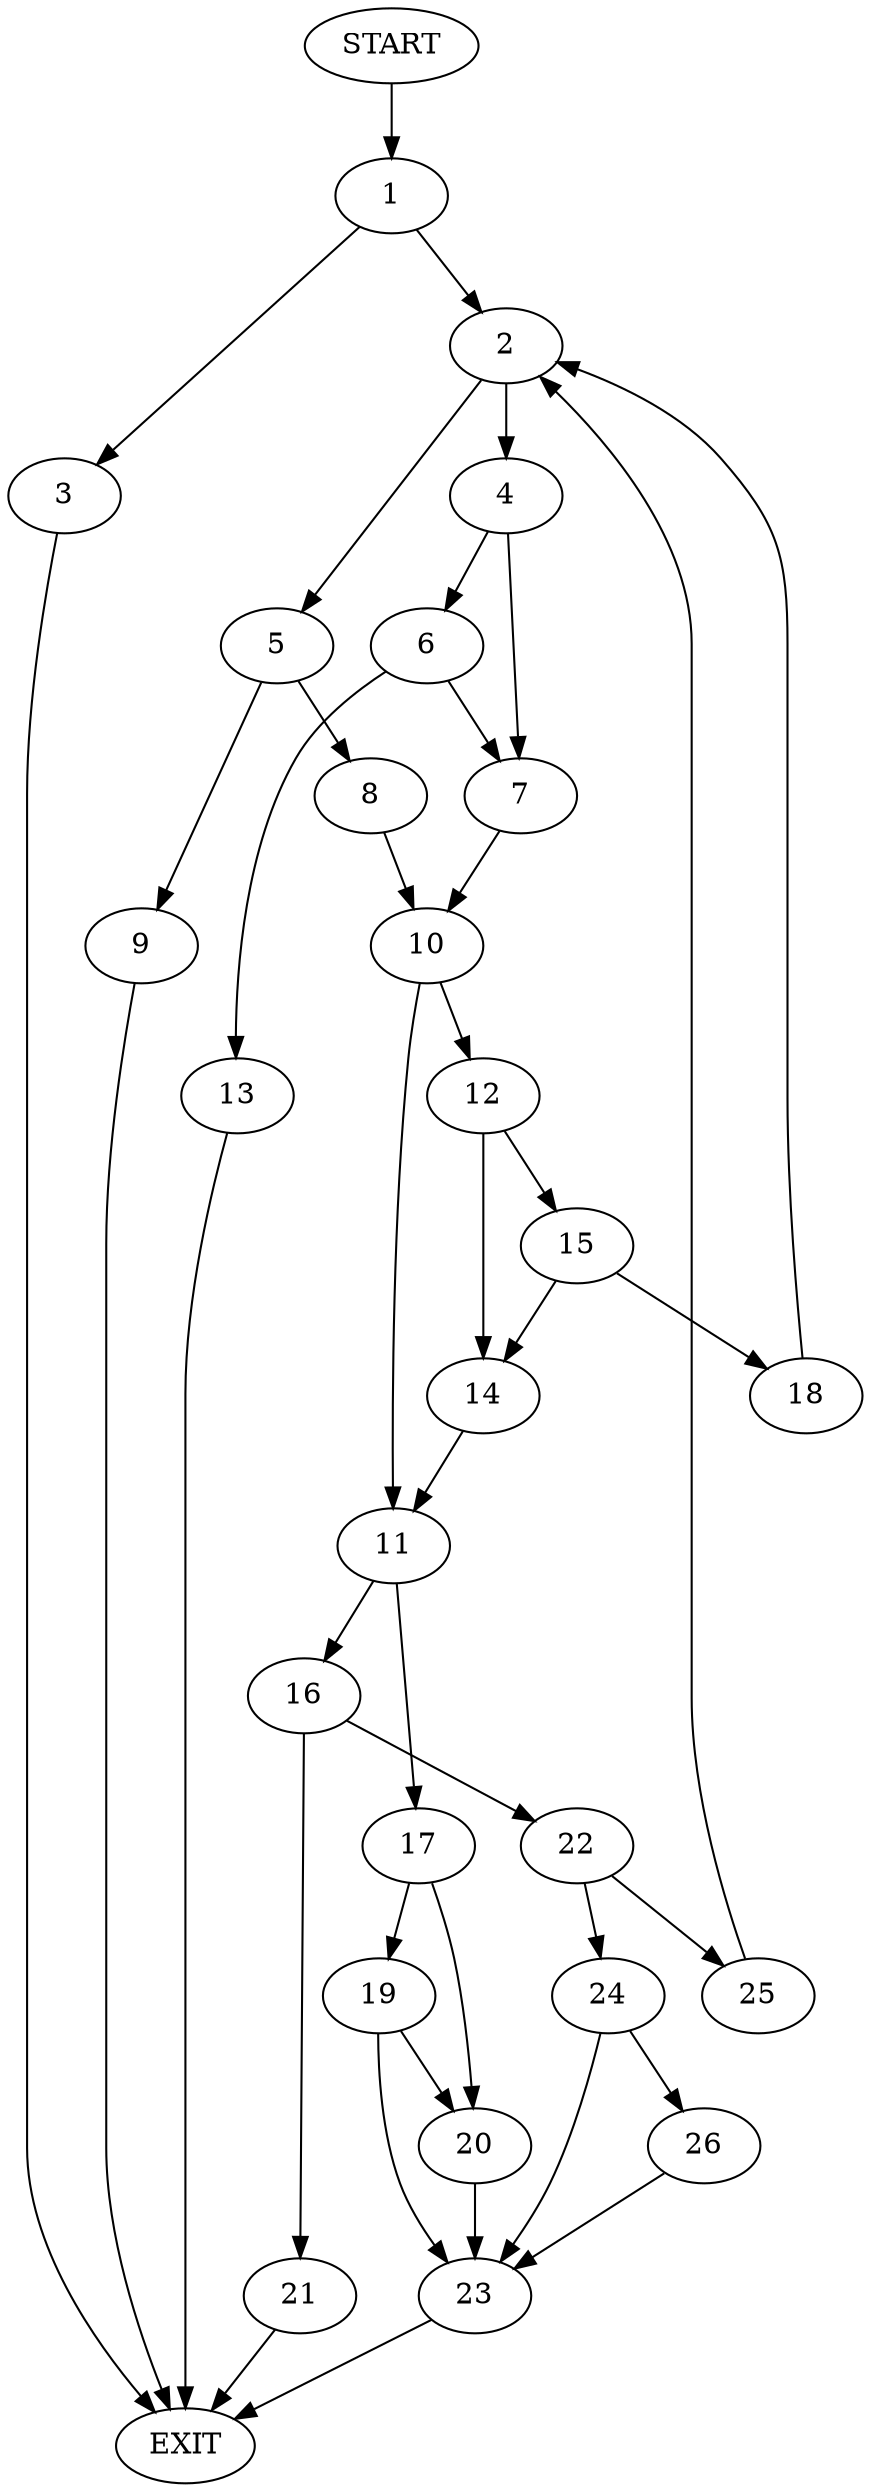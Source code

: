 digraph {
0 [label="START"]
27 [label="EXIT"]
0 -> 1
1 -> 2
1 -> 3
2 -> 4
2 -> 5
3 -> 27
4 -> 6
4 -> 7
5 -> 8
5 -> 9
8 -> 10
9 -> 27
10 -> 11
10 -> 12
6 -> 13
6 -> 7
7 -> 10
13 -> 27
12 -> 14
12 -> 15
11 -> 16
11 -> 17
15 -> 14
15 -> 18
14 -> 11
18 -> 2
17 -> 19
17 -> 20
16 -> 21
16 -> 22
19 -> 23
19 -> 20
20 -> 23
23 -> 27
21 -> 27
22 -> 24
22 -> 25
25 -> 2
24 -> 23
24 -> 26
26 -> 23
}
